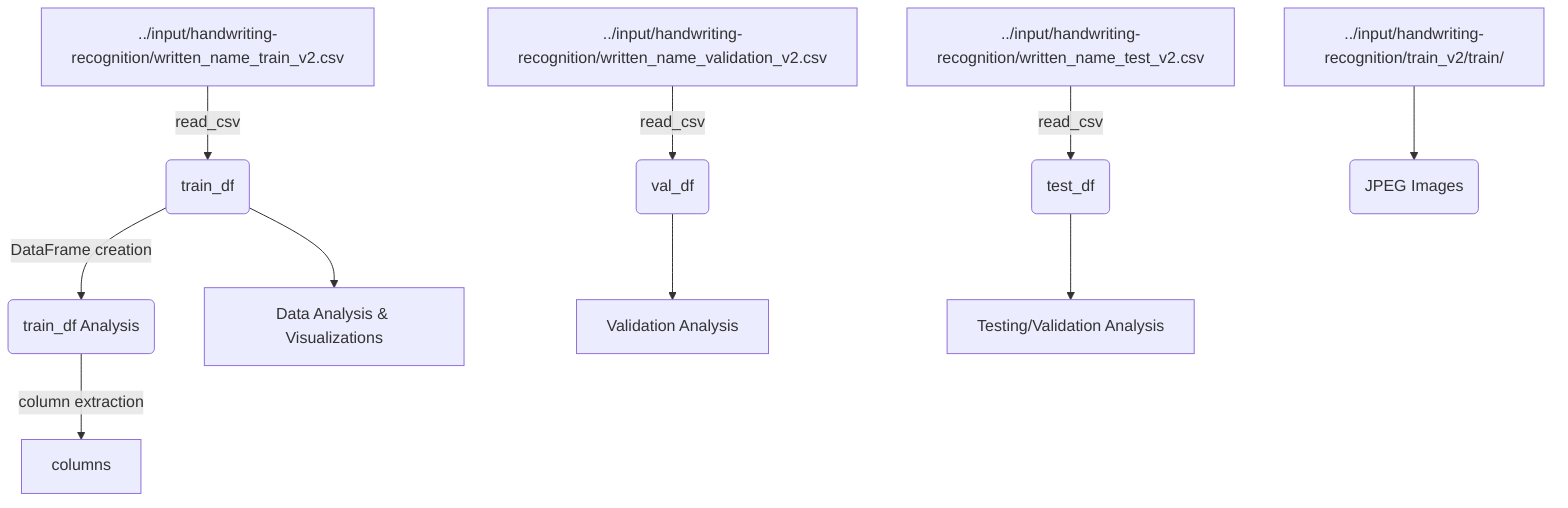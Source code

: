 flowchart TD
    %% Data Sources
    A[../input/handwriting-recognition/written_name_train_v2.csv] -->|read_csv| B(train_df) 
    C[../input/handwriting-recognition/written_name_validation_v2.csv] -->|read_csv| D(val_df)
    E[../input/handwriting-recognition/written_name_test_v2.csv] -->|read_csv| F(test_df)
    G[../input/handwriting-recognition/train_v2/train/] --> H(JPEG Images)
    
    %% Data Variables and Transformations
    B -->|DataFrame creation| I(train_df Analysis)
    I -->|column extraction| J[columns]
    B --> K[Data Analysis & Visualizations]
    D --> L[Validation Analysis]
    F --> M[Testing/Validation Analysis]
    
    %% Comments
    %% A, C, E: CSV files representing different datasets used for training, validation, and testing.
    %% B, D, F: DataFrames created from respective CSV data.
    %% G: Directory containing image data for training.
    %% H: Placeholder representing operations involving training images.
    %% I: Operations involving training data analysis.
    %% J: List of column names extracted for reference.
    %% K: Train dataset analysis and visualizations.
    %% L: Analysis of validation dataset.
    %% M: Analysis involving test dataset.